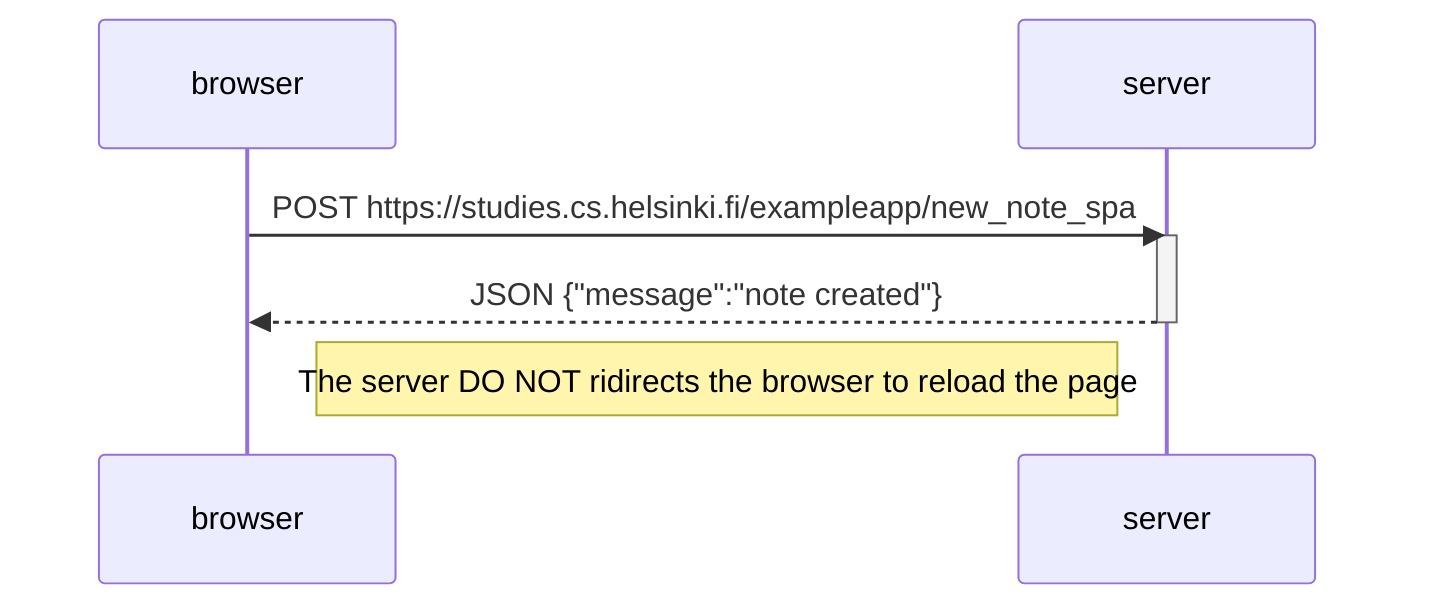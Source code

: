 sequenceDiagram
    participant browser
    participant server

    %% (spa.js:48) The browser, triggered by the form's submit event, executes the callback function that:
    %% (spa.js:49) prevents the default submission of the form data to the server
    %% (spa.js:51) creates a new note object literal 
    %% (spa.js:56) adds the newly created note to the notes list 
    %% (spa.js:57) resets the form control's value to an empty string 
    %% (spa.js:58 and spa.js:18) rerenders the notes on the current page using the DOM API
    %% (spa.js:59 and spa.js:43) sends the new note to the server using HTTP POST request and JSON format to encode the data:
    %% Request Payload: {content: "Hello world from London", date: "2024-11-14T12:46:40.216Z"}
    
    browser->>server: POST https://studies.cs.helsinki.fi/exampleapp/new_note_spa
    activate server
    server-->>browser: JSON {"message":"note created"}
    deactivate server
    Note left of server: The server DO NOT ridirects the browser to reload the page